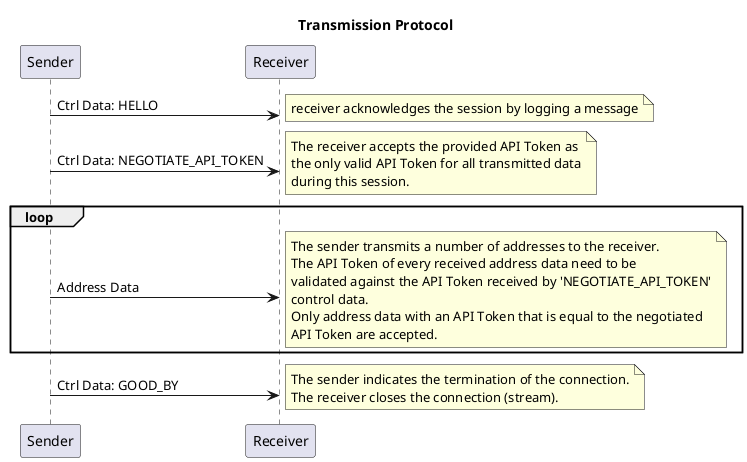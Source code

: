 @startuml
title Transmission Protocol
Sender -> Receiver : Ctrl Data: HELLO
note right: receiver acknowledges the session by logging a message
Sender -> Receiver : Ctrl Data: NEGOTIATE_API_TOKEN
note right
The receiver accepts the provided API Token as 
the only valid API Token for all transmitted data
during this session.
end note
loop
	Sender -> Receiver : Address Data
	note right
	The sender transmits a number of addresses to the receiver.
	The API Token of every received address data need to be
	validated against the API Token received by 'NEGOTIATE_API_TOKEN'
	control data.
	Only address data with an API Token that is equal to the negotiated
	API Token are accepted.
	end note
end
Sender -> Receiver: Ctrl Data: GOOD_BY
note right
The sender indicates the termination of the connection.
The receiver closes the connection (stream).
end note
@enduml